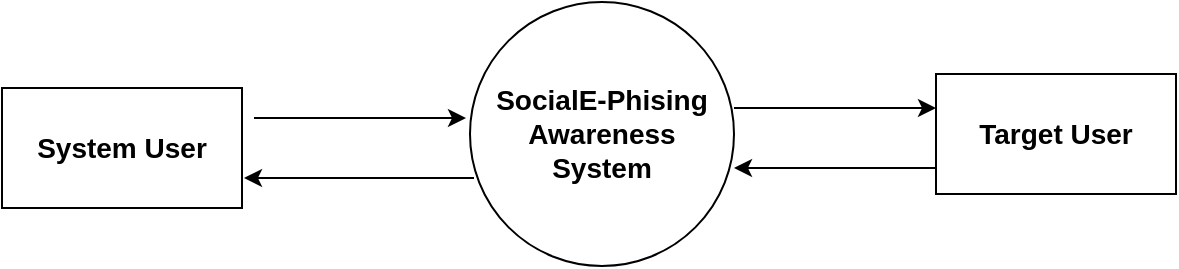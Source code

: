 <mxfile version="15.5.4" type="github">
  <diagram id="94kB9UrW29SXgIIDM3bP" name="Page-1">
    <mxGraphModel dx="1019" dy="453" grid="1" gridSize="10" guides="1" tooltips="1" connect="1" arrows="1" fold="1" page="1" pageScale="1" pageWidth="850" pageHeight="1100" math="0" shadow="0">
      <root>
        <mxCell id="0" />
        <mxCell id="1" parent="0" />
        <mxCell id="ZHkih56UFuQLgqINmOO1-1" value="&lt;font style=&quot;font-size: 14px&quot;&gt;&lt;b&gt;System User&lt;/b&gt;&lt;/font&gt;" style="rounded=0;whiteSpace=wrap;html=1;" vertex="1" parent="1">
          <mxGeometry x="123" y="240" width="120" height="60" as="geometry" />
        </mxCell>
        <mxCell id="ZHkih56UFuQLgqINmOO1-2" value="&lt;b&gt;&lt;font style=&quot;font-size: 14px&quot;&gt;SocialE-Phising Awareness&lt;br&gt;System&lt;/font&gt;&lt;/b&gt;" style="ellipse;whiteSpace=wrap;html=1;aspect=fixed;" vertex="1" parent="1">
          <mxGeometry x="357" y="197" width="132" height="132" as="geometry" />
        </mxCell>
        <mxCell id="ZHkih56UFuQLgqINmOO1-3" value="&lt;b&gt;&lt;font style=&quot;font-size: 14px&quot;&gt;Target User&lt;/font&gt;&lt;/b&gt;" style="rounded=0;whiteSpace=wrap;html=1;" vertex="1" parent="1">
          <mxGeometry x="590" y="233" width="120" height="60" as="geometry" />
        </mxCell>
        <mxCell id="ZHkih56UFuQLgqINmOO1-4" value="" style="endArrow=classic;html=1;rounded=0;" edge="1" parent="1">
          <mxGeometry width="50" height="50" relative="1" as="geometry">
            <mxPoint x="249" y="255" as="sourcePoint" />
            <mxPoint x="355" y="255" as="targetPoint" />
          </mxGeometry>
        </mxCell>
        <mxCell id="ZHkih56UFuQLgqINmOO1-7" value="" style="endArrow=classic;html=1;rounded=0;entryX=1;entryY=0.75;entryDx=0;entryDy=0;" edge="1" parent="1">
          <mxGeometry width="50" height="50" relative="1" as="geometry">
            <mxPoint x="359" y="285" as="sourcePoint" />
            <mxPoint x="244" y="285" as="targetPoint" />
          </mxGeometry>
        </mxCell>
        <mxCell id="ZHkih56UFuQLgqINmOO1-8" value="" style="endArrow=classic;html=1;rounded=0;exitX=1;exitY=0.25;exitDx=0;exitDy=0;" edge="1" parent="1">
          <mxGeometry width="50" height="50" relative="1" as="geometry">
            <mxPoint x="489" y="250" as="sourcePoint" />
            <mxPoint x="590" y="250" as="targetPoint" />
          </mxGeometry>
        </mxCell>
        <mxCell id="ZHkih56UFuQLgqINmOO1-9" value="" style="endArrow=classic;html=1;rounded=0;entryX=1;entryY=0.75;entryDx=0;entryDy=0;" edge="1" parent="1">
          <mxGeometry width="50" height="50" relative="1" as="geometry">
            <mxPoint x="590" y="280" as="sourcePoint" />
            <mxPoint x="489" y="280" as="targetPoint" />
          </mxGeometry>
        </mxCell>
      </root>
    </mxGraphModel>
  </diagram>
</mxfile>
